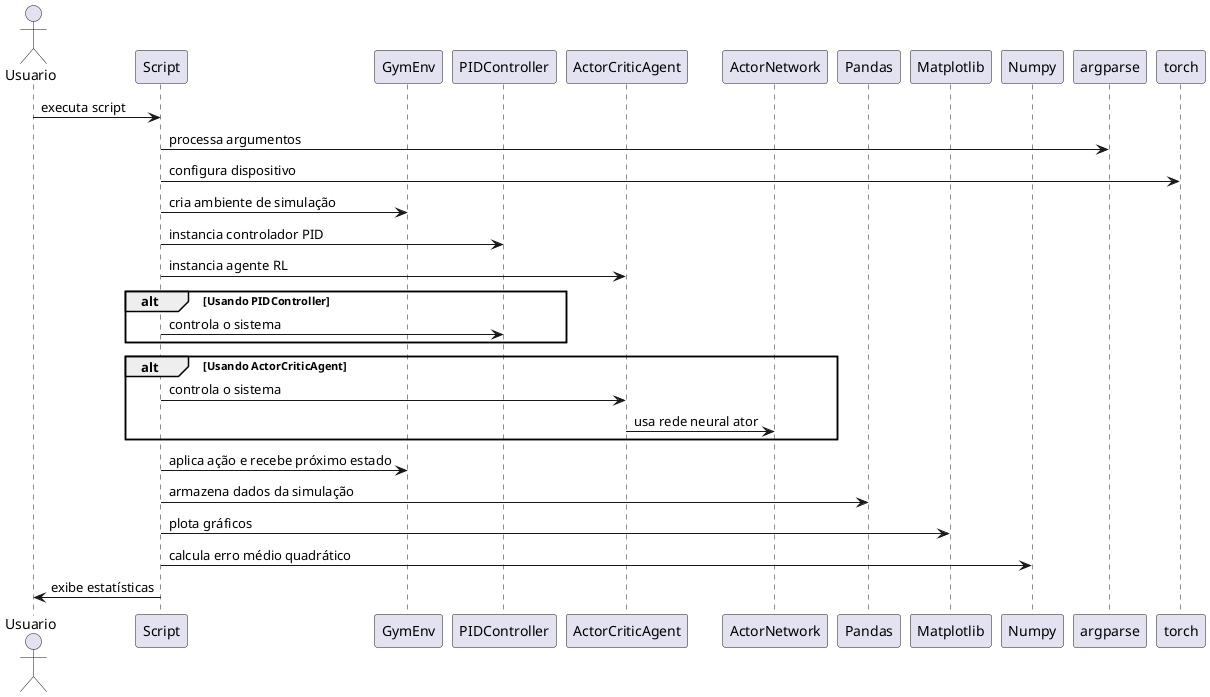 @startuml

actor Usuario

participant Script
participant GymEnv
participant PIDController
participant ActorCriticAgent
participant ActorNetwork
participant Pandas
participant Matplotlib
participant Numpy

Usuario -> Script : executa script
Script -> argparse : processa argumentos
Script -> torch : configura dispositivo
Script -> GymEnv : cria ambiente de simulação
Script -> PIDController : instancia controlador PID
Script -> ActorCriticAgent : instancia agente RL

alt Usando PIDController
    Script -> PIDController : controla o sistema
end

alt Usando ActorCriticAgent
    Script -> ActorCriticAgent : controla o sistema
    ActorCriticAgent -> ActorNetwork : usa rede neural ator
end

Script -> GymEnv : aplica ação e recebe próximo estado
Script -> Pandas : armazena dados da simulação
Script -> Matplotlib : plota gráficos
Script -> Numpy : calcula erro médio quadrático
Script -> Usuario : exibe estatísticas

@enduml
